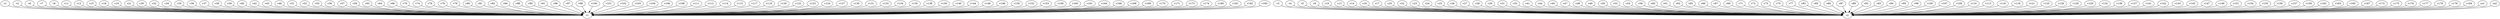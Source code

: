strict digraph  {
c1;
c2;
v1;
v2;
v3;
v4;
v5;
v6;
v7;
v8;
v9;
v10;
v11;
v12;
v13;
v14;
v15;
v16;
v17;
v18;
v19;
v20;
v21;
v22;
v23;
v24;
v25;
v26;
v27;
v28;
v29;
v30;
v31;
v32;
v33;
v34;
v35;
v36;
v37;
v38;
v39;
v40;
v41;
v42;
v43;
v44;
v45;
v46;
v47;
v48;
v49;
v50;
v51;
v52;
v53;
v54;
v55;
v56;
v57;
v58;
v59;
v60;
v61;
v62;
v63;
v64;
v65;
v66;
v67;
v68;
v69;
v70;
v71;
v72;
v73;
v74;
v75;
v76;
v77;
v78;
v79;
v80;
v81;
v82;
v83;
v84;
v85;
v86;
v87;
v88;
v89;
v90;
v91;
v92;
v93;
v94;
v95;
v96;
v97;
v98;
v99;
v100;
v101;
v102;
v103;
v104;
v105;
v106;
v107;
v108;
v109;
v110;
v111;
v112;
v113;
v114;
v115;
v116;
v117;
v118;
v119;
v120;
v121;
v122;
v123;
v124;
v125;
v126;
v127;
v128;
v129;
v130;
v131;
v132;
v133;
v134;
v135;
v136;
v137;
v138;
v139;
v140;
v141;
v142;
v143;
v144;
v145;
v146;
v147;
v148;
v149;
v150;
v151;
v152;
v153;
v154;
v155;
v156;
v157;
v158;
v159;
v160;
v161;
v162;
v163;
v164;
v165;
v166;
v167;
v168;
v169;
v170;
v171;
v172;
v173;
v174;
v175;
v176;
v177;
v178;
v179;
v180;
v181;
v182;
v183;
v184;
co1;
co2;
v1 -> c1  [weight=1];
v2 -> c1  [weight=1];
v3 -> c2  [weight=1];
v4 -> c2  [weight=1];
v5 -> c2  [weight=1];
v6 -> c1  [weight=1];
v7 -> c1  [weight=1];
v8 -> c1  [weight=1];
v9 -> c2  [weight=1];
v10 -> c2  [weight=1];
v11 -> c1  [weight=1];
v12 -> c1  [weight=1];
v13 -> c2  [weight=1];
v14 -> c2  [weight=1];
v15 -> c1  [weight=1];
v16 -> c2  [weight=1];
v17 -> c2  [weight=1];
v18 -> c1  [weight=1];
v19 -> c1  [weight=1];
v20 -> c2  [weight=1];
v21 -> c1  [weight=1];
v22 -> c2  [weight=1];
v23 -> c2  [weight=1];
v24 -> c2  [weight=1];
v25 -> c2  [weight=1];
v26 -> c2  [weight=1];
v27 -> c2  [weight=1];
v28 -> c2  [weight=1];
v29 -> c2  [weight=1];
v30 -> c1  [weight=1];
v31 -> c2  [weight=1];
v32 -> c1  [weight=1];
v33 -> c2  [weight=1];
v34 -> c1  [weight=1];
v35 -> c1  [weight=1];
v36 -> c1  [weight=1];
v37 -> c1  [weight=1];
v38 -> c1  [weight=1];
v39 -> c1  [weight=1];
v40 -> c1  [weight=1];
v41 -> c2  [weight=1];
v42 -> c1  [weight=1];
v43 -> c1  [weight=1];
v44 -> c2  [weight=1];
v45 -> c2  [weight=1];
v46 -> c1  [weight=1];
v47 -> c2  [weight=1];
v48 -> c2  [weight=1];
v49 -> c2  [weight=1];
v50 -> c2  [weight=1];
v51 -> c1  [weight=1];
v52 -> c1  [weight=1];
v53 -> c2  [weight=1];
v54 -> c2  [weight=1];
v55 -> c1  [weight=1];
v56 -> c1  [weight=1];
v57 -> c1  [weight=1];
v58 -> c2  [weight=1];
v59 -> c1  [weight=1];
v60 -> c2  [weight=1];
v61 -> c2  [weight=1];
v62 -> c2  [weight=1];
v63 -> c1  [weight=1];
v64 -> c1  [weight=1];
v65 -> c2  [weight=1];
v66 -> c2  [weight=1];
v67 -> c2  [weight=1];
v68 -> c1  [weight=1];
v69 -> c2  [weight=1];
v70 -> c1  [weight=1];
v71 -> c2  [weight=1];
v72 -> c2  [weight=1];
v73 -> c2  [weight=1];
v74 -> c1  [weight=1];
v75 -> c2  [weight=1];
v76 -> c1  [weight=1];
v77 -> c2  [weight=1];
v78 -> c1  [weight=1];
v79 -> c1  [weight=1];
v80 -> c1  [weight=1];
v81 -> c1  [weight=1];
v82 -> c1  [weight=1];
v83 -> c2  [weight=1];
v84 -> c1  [weight=1];
v85 -> c2  [weight=1];
v86 -> c2  [weight=1];
v87 -> c2  [weight=1];
v88 -> c1  [weight=1];
v89 -> c2  [weight=1];
v90 -> c1  [weight=1];
v91 -> c1  [weight=1];
v92 -> c2  [weight=1];
v93 -> c2  [weight=1];
v94 -> c2  [weight=1];
v95 -> c2  [weight=1];
v96 -> c1  [weight=1];
v97 -> c1  [weight=1];
v98 -> c1  [weight=1];
v99 -> c2  [weight=1];
v100 -> c1  [weight=1];
v101 -> c1  [weight=1];
v102 -> c1  [weight=1];
v103 -> c1  [weight=1];
v104 -> c1  [weight=1];
v105 -> c2  [weight=1];
v106 -> c1  [weight=1];
v107 -> c2  [weight=1];
v108 -> c1  [weight=1];
v109 -> c2  [weight=1];
v110 -> c2  [weight=1];
v111 -> c1  [weight=1];
v112 -> c1  [weight=1];
v113 -> c2  [weight=1];
v114 -> c1  [weight=1];
v115 -> c1  [weight=1];
v116 -> c2  [weight=1];
v117 -> c1  [weight=1];
v118 -> c2  [weight=1];
v119 -> c1  [weight=1];
v120 -> c1  [weight=1];
v121 -> c2  [weight=1];
v122 -> c1  [weight=1];
v123 -> c1  [weight=1];
v124 -> c1  [weight=1];
v125 -> c2  [weight=1];
v126 -> c2  [weight=1];
v127 -> c1  [weight=1];
v128 -> c2  [weight=1];
v129 -> c2  [weight=1];
v130 -> c1  [weight=1];
v131 -> c1  [weight=1];
v132 -> c2  [weight=1];
v133 -> c1  [weight=1];
v134 -> c1  [weight=1];
v135 -> c1  [weight=1];
v136 -> c2  [weight=1];
v137 -> c2  [weight=1];
v138 -> c1  [weight=1];
v139 -> c1  [weight=1];
v140 -> c1  [weight=1];
v141 -> c2  [weight=1];
v142 -> c2  [weight=1];
v143 -> c2  [weight=1];
v144 -> c1  [weight=1];
v145 -> c2  [weight=1];
v146 -> c1  [weight=1];
v147 -> c2  [weight=1];
v148 -> c1  [weight=1];
v149 -> c2  [weight=1];
v150 -> c1  [weight=1];
v151 -> c2  [weight=1];
v152 -> c1  [weight=1];
v153 -> c1  [weight=1];
v154 -> c2  [weight=1];
v155 -> c2  [weight=1];
v156 -> c2  [weight=1];
v157 -> c2  [weight=1];
v158 -> c1  [weight=1];
v159 -> c2  [weight=1];
v160 -> c1  [weight=1];
v161 -> c1  [weight=1];
v162 -> c2  [weight=1];
v163 -> c2  [weight=1];
v164 -> c1  [weight=1];
v165 -> c2  [weight=1];
v166 -> c1  [weight=1];
v167 -> c2  [weight=1];
v168 -> c1  [weight=1];
v169 -> c1  [weight=1];
v170 -> c1  [weight=1];
v171 -> c1  [weight=1];
v172 -> c2  [weight=1];
v173 -> c1  [weight=1];
v174 -> c1  [weight=1];
v175 -> c2  [weight=1];
v176 -> c2  [weight=1];
v177 -> c2  [weight=1];
v178 -> c2  [weight=1];
v179 -> c2  [weight=1];
v180 -> c1  [weight=1];
v181 -> c1  [weight=1];
v182 -> c1  [weight=1];
v183 -> c1  [weight=1];
v184 -> c2  [weight=1];
co1 -> c2  [weight=1];
co2 -> c2  [weight=1];
}
